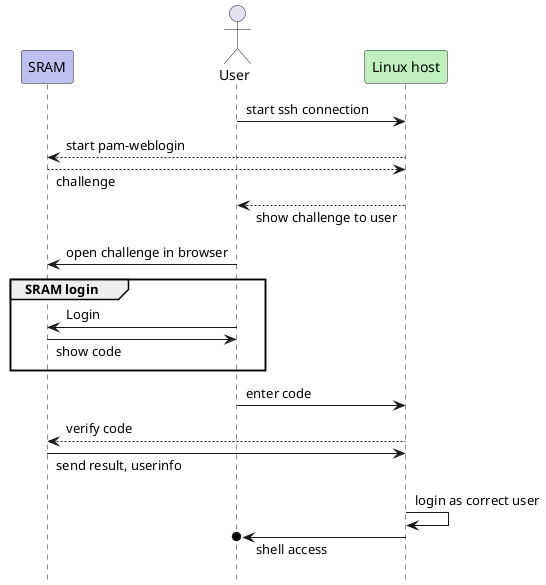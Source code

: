 @startuml
skinparam ParticipantPadding 1
skinparam SequenceMessagePadding 2
skinparam responseMessageBelowArrow true
hide footbox

participant "SRAM" as sram #c0c0f0
actor "User" as user
participant "Linux host" as linux #c0f0c0

user  ->  linux: start ssh connection
linux --> sram: start pam-weblogin
linux <-- sram: challenge
user <-- linux: show challenge to user
user  ->  sram: open challenge in browser

group SRAM login
  user -> sram: Login
  user <- sram: show code
end

user  ->  linux: enter code

linux --> sram: verify code
linux <- sram: send result, userinfo

linux ->  linux: login as correct user
user o<- linux: shell access

@enduml

